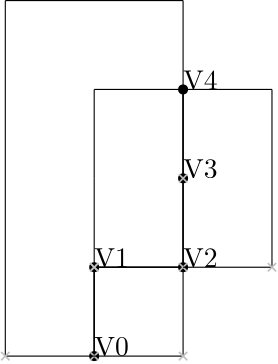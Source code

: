 <?xml version="1.0"?>
    <!DOCTYPE ipe SYSTEM "ipe.dtd">
    <ipe version="70005" creator="Ipe 7.1.4">
    <info created="D:20131106154934" modified="D:20131106160041"/>
    <preamble>\usepackage[english]{babel}</preamble>
    <ipestyle name="basic">
    <symbol name="arrow/arc(spx)">
    <path stroke="sym-stroke" fill="sym-stroke" pen="sym-pen">
    0 0 m
    -1 0.333 l
    -1 -0.333 l
    h
    </path>
    </symbol>
    <symbol name="arrow/farc(spx)">
    <path stroke="sym-stroke" fill="white" pen="sym-pen">
    0 0 m
    -1 0.333 l
    -1 -0.333 l
    h
    </path>
    </symbol>
    <symbol name="mark/circle(sx)" transformations="translations">
    <path fill="sym-stroke">
    0.6 0 0 0.6 0 0 e
    0.4 0 0 0.4 0 0 e
    </path>
    </symbol>
    <symbol name="mark/disk(sx)" transformations="translations">
    <path fill="sym-stroke">
    0.6 0 0 0.6 0 0 e
    </path>
    </symbol>
    <symbol name="mark/fdisk(sfx)" transformations="translations">
    <group>
    <path fill="sym-fill">
    0.5 0 0 0.5 0 0 e
    </path>
    <path fill="sym-stroke" fillrule="eofill">
    0.6 0 0 0.6 0 0 e
    0.4 0 0 0.4 0 0 e
    </path>
    </group>
    </symbol>
    <symbol name="mark/box(sx)" transformations="translations">
    <path fill="sym-stroke" fillrule="eofill">
    -0.6 -0.6 m
    0.6 -0.6 l
    0.6 0.6 l
    -0.6 0.6 l
    h
    -0.4 -0.4 m
    0.4 -0.4 l
    0.4 0.4 l
    -0.4 0.4 l
    h
    </path>
    </symbol>
    <symbol name="mark/square(sx)" transformations="translations">
    <path fill="sym-stroke">
    -0.6 -0.6 m
    0.6 -0.6 l
    0.6 0.6 l
    -0.6 0.6 l
    h
    </path>
    </symbol>
    <symbol name="mark/fsquare(sfx)" transformations="translations">
    <group>
    <path fill="sym-fill">
    -0.5 -0.5 m
    0.5 -0.5 l
    0.5 0.5 l
    -0.5 0.5 l
    h
    </path>
    <path fill="sym-stroke" fillrule="eofill">
    -0.6 -0.6 m
    0.6 -0.6 l
    0.6 0.6 l
    -0.6 0.6 l
    h
    -0.4 -0.4 m
    0.4 -0.4 l
    0.4 0.4 l
    -0.4 0.4 l
    h
    </path>
    </group>
    </symbol>
    <symbol name="mark/cross(sx)" transformations="translations">
    <group>
    <path fill="sym-stroke">
    -0.43 -0.57 m
    0.57 0.43 l
    0.43 0.57 l
    -0.57 -0.43 l
    h
    </path>
    <path fill="sym-stroke">
    -0.43 0.57 m
    0.57 -0.43 l
    0.43 -0.57 l
    -0.57 0.43 l
    h
    </path>
    </group>
    </symbol>
    <symbol name="arrow/fnormal(spx)">
    <path stroke="sym-stroke" fill="white" pen="sym-pen">
    0 0 m
    -1 0.333 l
    -1 -0.333 l
    h
    </path>
    </symbol>
    <symbol name="arrow/pointed(spx)">
    <path stroke="sym-stroke" fill="sym-stroke" pen="sym-pen">
    0 0 m
    -1 0.333 l
    -0.8 0 l
    -1 -0.333 l
    h
    </path>
    </symbol>
    <symbol name="arrow/fpointed(spx)">
    <path stroke="sym-stroke" fill="white" pen="sym-pen">
    0 0 m
    -1 0.333 l
    -0.8 0 l
    -1 -0.333 l
    h
    </path>
    </symbol>
    <symbol name="arrow/linear(spx)">
    <path stroke="sym-stroke" pen="sym-pen">
    -1 0.333 m
    0 0 l
    -1 -0.333 l
    </path>
    </symbol>
    <symbol name="arrow/fdouble(spx)">
    <path stroke="sym-stroke" fill="white" pen="sym-pen">
    0 0 m
    -1 0.333 l
    -1 -0.333 l
    h
    -1 0 m
    -2 0.333 l
    -2 -0.333 l
    h
    </path>
    </symbol>
    <symbol name="arrow/double(spx)">
    <path stroke="sym-stroke" fill="sym-stroke" pen="sym-pen">
    0 0 m
    -1 0.333 l
    -1 -0.333 l
    h
    -1 0 m
    -2 0.333 l
    -2 -0.333 l
    h
    </path>
    </symbol>
    <pen name="heavier" value="0.8"/>
    <pen name="fat" value="1.2"/>
    <pen name="ultrafat" value="2"/>
    <symbolsize name="large" value="5"/>
    <symbolsize name="small" value="2"/>
    <symbolsize name="tiny" value="1.1"/>
    <arrowsize name="large" value="10"/>
    <arrowsize name="small" value="5"/>
    <arrowsize name="tiny" value="3"/>
    <color name="red" value="1 0 0"/>
    <color name="green" value="0 1 0"/>
    <color name="blue" value="0 0 1"/>
    <color name="yellow" value="1 1 0"/>
    <color name="orange" value="1 0.647 0"/>
    <color name="gold" value="1 0.843 0"/>
    <color name="purple" value="0.627 0.125 0.941"/>
    <color name="gray" value="0.745"/>
    <color name="brown" value="0.647 0.165 0.165"/>
    <color name="navy" value="0 0 0.502"/>
    <color name="pink" value="1 0.753 0.796"/>
    <color name="seagreen" value="0.18 0.545 0.341"/>
    <color name="turquoise" value="0.251 0.878 0.816"/>
    <color name="violet" value="0.933 0.51 0.933"/>
    <color name="darkblue" value="0 0 0.545"/>
    <color name="darkcyan" value="0 0.545 0.545"/>
    <color name="darkgray" value="0.663"/>
    <color name="darkgreen" value="0 0.392 0"/>
    <color name="darkmagenta" value="0.545 0 0.545"/>
    <color name="darkorange" value="1 0.549 0"/>
    <color name="darkred" value="0.545 0 0"/>
    <color name="lightblue" value="0.678 0.847 0.902"/>
    <color name="lightcyan" value="0.878 1 1"/>
    <color name="lightgray" value="0.827"/>
    <color name="lightgreen" value="0.565 0.933 0.565"/>
    <color name="lightyellow" value="1 1 0.878"/>
    <dashstyle name="dashed" value="[4] 0"/>
    <dashstyle name="dotted" value="[1 3] 0"/>
    <dashstyle name="dash dotted" value="[4 2 1 2] 0"/>
    <dashstyle name="dash dot dotted" value="[4 2 1 2 1 2] 0"/>
    <textsize name="large" value="\large"/>
    <textsize name="Large" value="\Large"/>
    <textsize name="LARGE" value="\LARGE"/>
    <textsize name="huge" value="\huge"/>
    <textsize name="Huge" value="\Huge"/>
    <textsize name="small" value="\small"/>
    <textsize name="footnote" value="\footnotesize"/>
    <textsize name="tiny" value="\tiny"/>
    <textstyle name="center" begin="\begin{center}" end="\end{center}"/>
    <textstyle name="itemize" begin="\begin{itemize}" end="\end{itemize}"/>
    <textstyle name="item" begin="\begin{itemize}\item{}" end="\end{itemize}"/>
    <gridsize name="4 pts" value="4"/>
    <gridsize name="8 pts (~3 mm)" value="8"/>
    <gridsize name="16 pts (~6 mm)" value="16"/>
    <gridsize name="32 pts (~12 mm)" value="32"/>
    <gridsize name="10 pts (~3.5 mm)" value="10"/>
    <gridsize name="20 pts (~7 mm)" value="20"/>
    <gridsize name="14 pts (~5 mm)" value="14"/>
    <gridsize name="28 pts (~10 mm)" value="28"/>
    <gridsize name="56 pts (~20 mm)" value="56"/>
    <anglesize name="90 deg" value="90"/>
    <anglesize name="60 deg" value="60"/>
    <anglesize name="45 deg" value="45"/>
    <anglesize name="30 deg" value="30"/>
    <anglesize name="22.5 deg" value="22.5"/>
    <tiling name="falling" angle="-60" step="4" width="1"/>
    <tiling name="rising" angle="30" step="4" width="1"/>
    <layout paper="1000 1000" origin="0 0" frame="1000 1000" skip="32" crop="yes"/>
    </ipestyle>
    <page>
    <layer name="alpha"/>
    <view layers="alpha" active="alpha"/>
<use name="mark/disk(sx)" pos="416 384" size="normal" stroke="black"/>
<text transformations="translations" pos="416 384" stroke="black" type="label" width="190" height="10" depth="0" valign="baseline" size="normal">V0</text><use name="mark/disk(sx)" pos="416 416" size="normal" stroke="black"/>
<text transformations="translations" pos="416 416" stroke="black" type="label" width="190" height="10" depth="0" valign="baseline" size="normal">V1</text><use name="mark/disk(sx)" pos="448 416" size="normal" stroke="black"/>
<text transformations="translations" pos="448 416" stroke="black" type="label" width="190" height="10" depth="0" valign="baseline" size="normal">V2</text><use name="mark/disk(sx)" pos="448 448" size="normal" stroke="black"/>
<text transformations="translations" pos="448 448" stroke="black" type="label" width="190" height="10" depth="0" valign="baseline" size="normal">V3</text><use name="mark/disk(sx)" pos="448 480" size="normal" stroke="black"/>
<text transformations="translations" pos="448 480" stroke="black" type="label" width="190" height="10" depth="0" valign="baseline" size="normal">V4</text><path stroke="black" pen="normal" dash="normal">
 416 384 m
 416 416 l
 </path>
<path stroke="black" pen="normal" dash="normal">
 416 416 m
 416 416 l
 </path>
<path stroke="black" pen="normal" dash="normal">
 416 416 m
 416 384 l
 </path>
<path stroke="black" pen="normal" dash="normal">
 416 384 m
 416 384 l
 </path>
<path stroke="black" pen="normal" dash="normal">
 416 416 m
 416 384 l
 </path>
<use name="mark/cross(sx)" pos="416 384" size="normal" stroke="gray"/>
<path stroke="black" pen="normal" dash="normal">
 416 384 m
 448 384 l
 </path>
<path stroke="black" pen="normal" dash="normal">
 448 384 m
 448 384 l
 </path>
<path stroke="black" pen="normal" dash="normal">
 448 416 m
 448 384 l
 </path>
<path stroke="black" pen="normal" dash="normal">
 448 384 m
 448 384 l
 </path>
<path stroke="black" pen="normal" dash="normal">
 448 384 m
 448 384 l
 </path>
<use name="mark/cross(sx)" pos="448 384" size="normal" stroke="gray"/>
<path stroke="black" pen="normal" dash="normal">
 416 416 m
 448 416 l
 </path>
<path stroke="black" pen="normal" dash="normal">
 448 416 m
 416 416 l
 </path>
<path stroke="black" pen="normal" dash="normal">
 448 416 m
 416 416 l
 </path>
<path stroke="black" pen="normal" dash="normal">
 416 416 m
 416 416 l
 </path>
<path stroke="black" pen="normal" dash="normal">
 416 416 m
 416 416 l
 </path>
<use name="mark/cross(sx)" pos="416 416" size="normal" stroke="gray"/>
<path stroke="black" pen="normal" dash="normal">
 448 416 m
 448 448 l
 </path>
<path stroke="black" pen="normal" dash="normal">
 448 448 m
 448 448 l
 </path>
<path stroke="black" pen="normal" dash="normal">
 448 448 m
 448 416 l
 </path>
<path stroke="black" pen="normal" dash="normal">
 448 416 m
 448 416 l
 </path>
<path stroke="black" pen="normal" dash="normal">
 448 448 m
 448 416 l
 </path>
<use name="mark/cross(sx)" pos="448 416" size="normal" stroke="gray"/>
<path stroke="black" pen="normal" dash="normal">
 448 448 m
 448 480 l
 </path>
<path stroke="black" pen="normal" dash="normal">
 448 480 m
 448 480 l
 </path>
<path stroke="black" pen="normal" dash="normal">
 448 480 m
 448 448 l
 </path>
<path stroke="black" pen="normal" dash="normal">
 448 448 m
 448 448 l
 </path>
<path stroke="black" pen="normal" dash="normal">
 448 480 m
 448 448 l
 </path>
<use name="mark/cross(sx)" pos="448 448" size="normal" stroke="gray"/>
<path stroke="black" pen="normal" dash="normal">
 448 416 m
 480 416 l
 </path>
<path stroke="black" pen="normal" dash="normal">
 480 416 m
 480 416 l
 </path>
<path stroke="black" pen="normal" dash="normal">
 448 480 m
 480 480 l
 </path>
<path stroke="black" pen="normal" dash="normal">
 480 480 m
 480 480 l
 </path>
<path stroke="black" pen="normal" dash="normal">
 480 416 m
 480 480 l
 </path>
<use name="mark/cross(sx)" pos="480 416" size="normal" stroke="gray"/>
<path stroke="black" pen="normal" dash="normal">
 416 416 m
 416 448 l
 </path>
<path stroke="black" pen="normal" dash="normal">
 416 448 m
 416 448 l
 </path>
<path stroke="black" pen="normal" dash="normal">
 448 480 m
 416 480 l
 </path>
<path stroke="black" pen="normal" dash="normal">
 416 480 m
 416 480 l
 </path>
<path stroke="black" pen="normal" dash="normal">
 416 448 m
 416 480 l
 </path>
<use name="mark/cross(sx)" pos="416 416" size="normal" stroke="gray"/>
<path stroke="black" pen="normal" dash="normal">
 416 384 m
 384 384 l
 </path>
<path stroke="black" pen="normal" dash="normal">
 384 384 m
 384 384 l
 </path>
<path stroke="black" pen="normal" dash="normal">
 448 480 m
 448 512 l
 </path>
<path stroke="black" pen="normal" dash="normal">
 448 512 m
 384 512 l
 </path>
<path stroke="black" pen="normal" dash="normal">
 384 384 m
 384 512 l
 </path>
<use name="mark/cross(sx)" pos="384 384" size="normal" stroke="gray"/>
</page>
</ipe>
